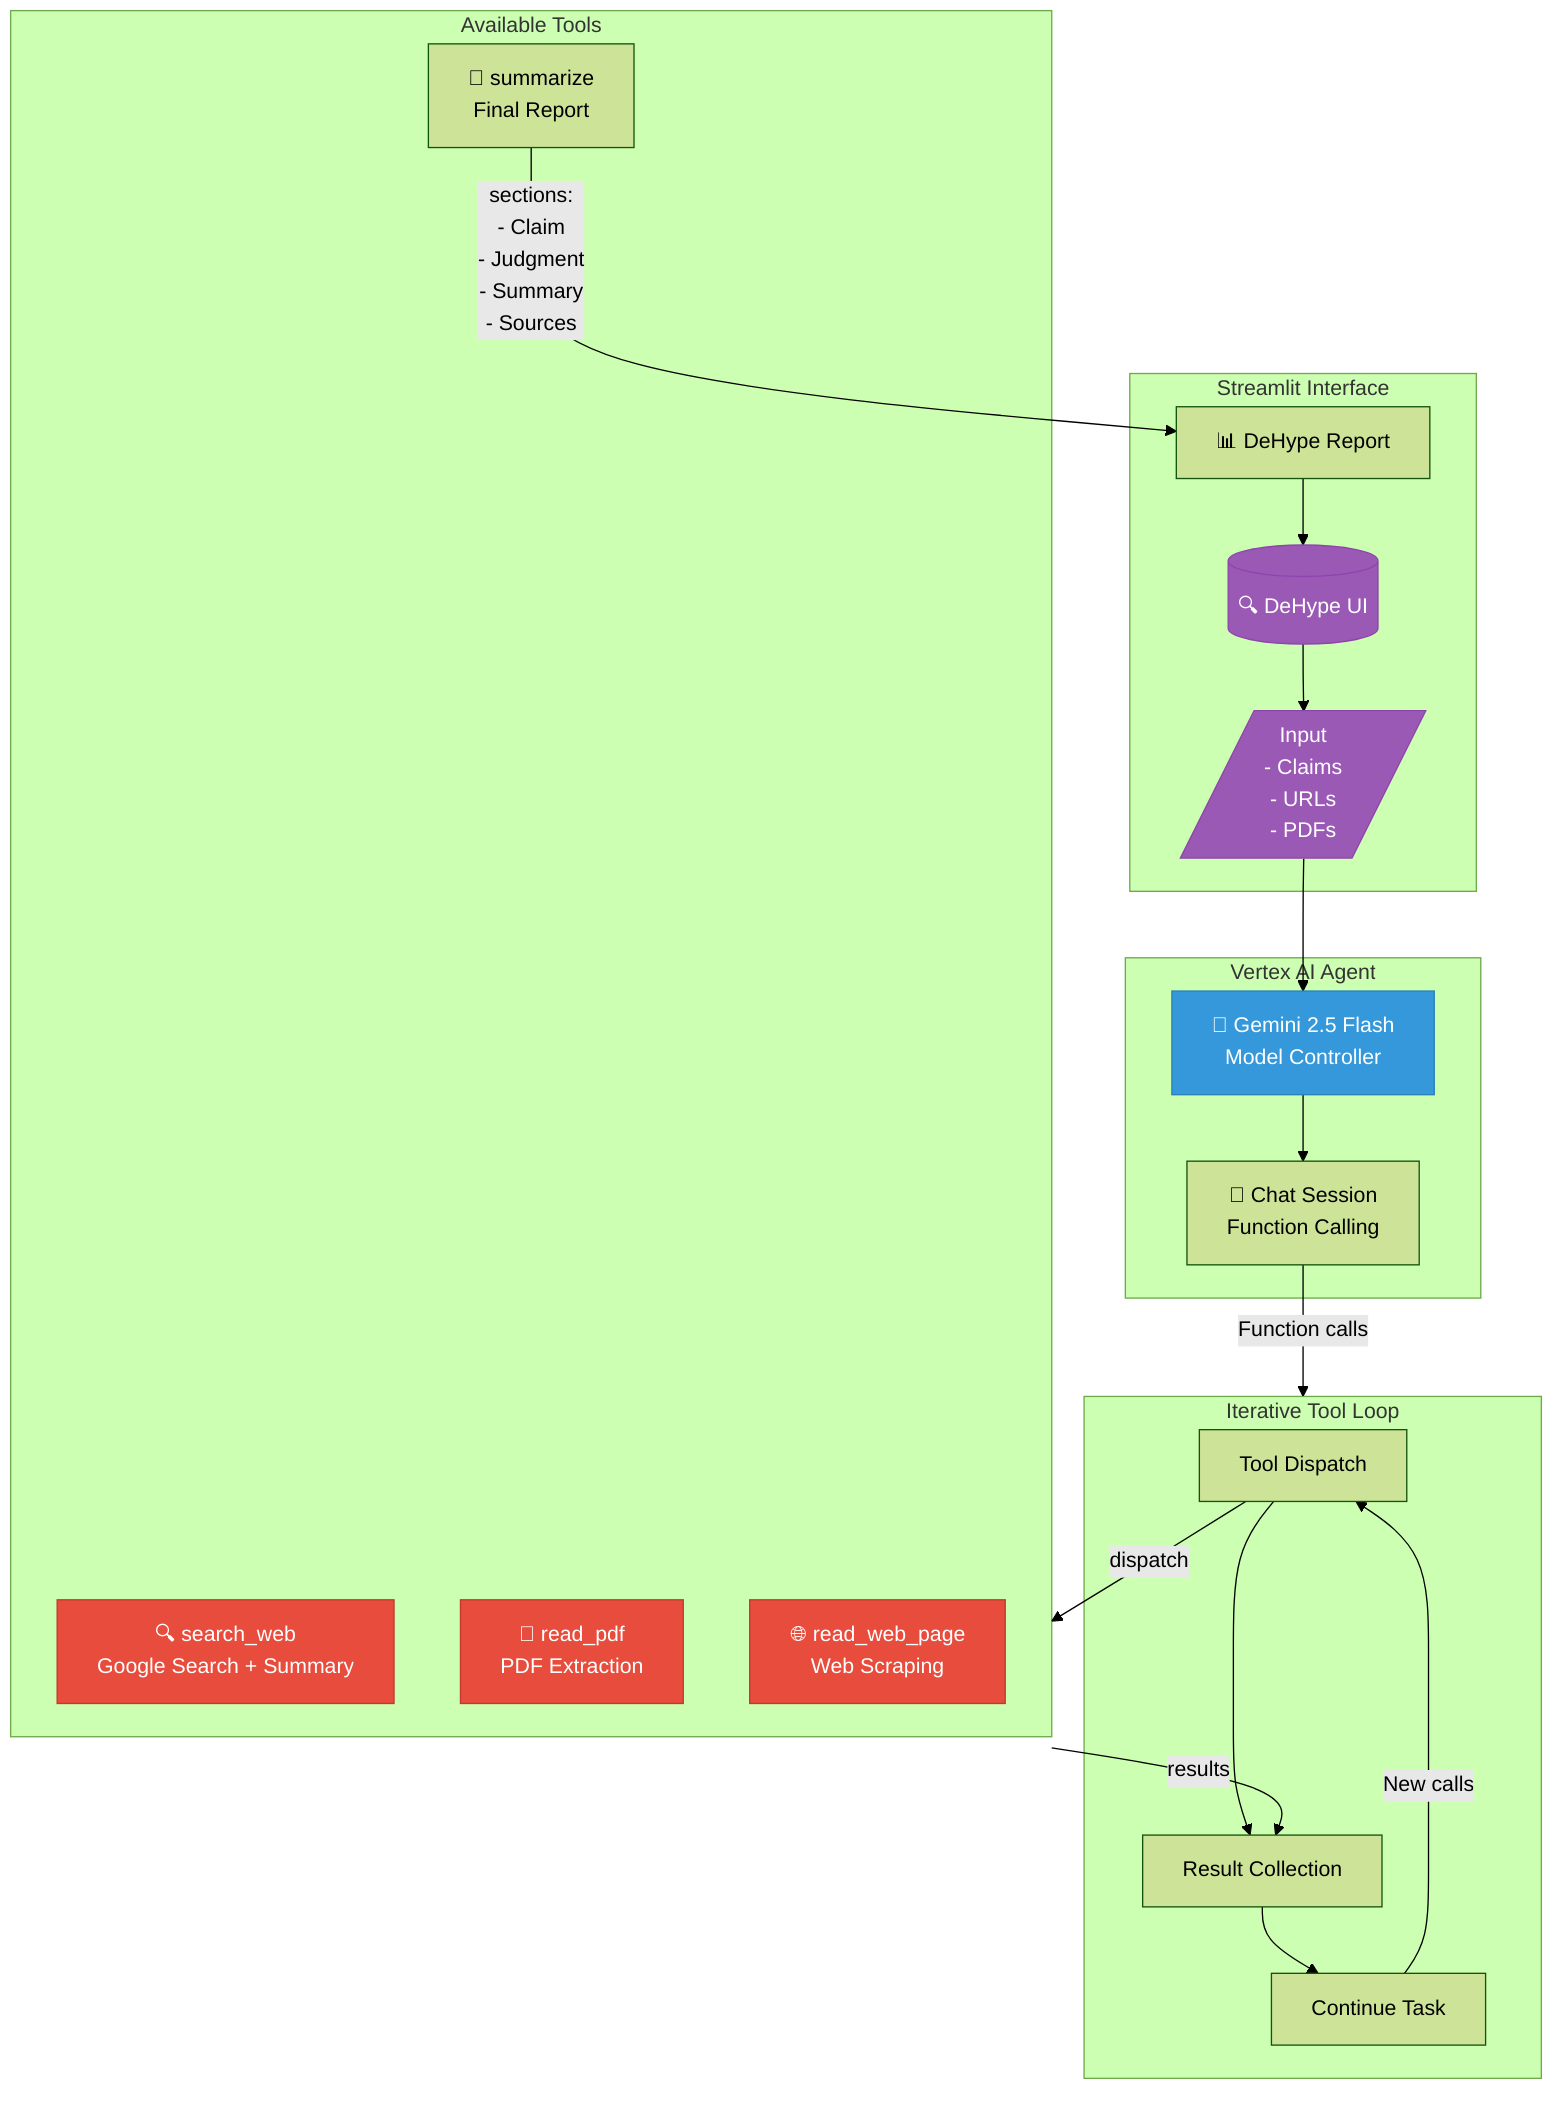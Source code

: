 %%{init: {'theme': 'forest', 'themeVariables': { 'fontSize': '16px'}}}%%
graph TD
    subgraph User_Interface["Streamlit Interface"]
        UI[("🔍 DeHype UI")]
        Input[/"Input\n- Claims\n- URLs\n- PDFs"/]
        Report["📊 DeHype Report"]
    end

    subgraph Main_Agent["Vertex AI Agent"]
        Controller["🧠 Gemini 2.5 Flash\nModel Controller"]
        Chat["💬 Chat Session\nFunction Calling"]
    end

    subgraph Tool_Loop["Iterative Tool Loop"]
        direction TB
        Tool_Call["Tool Dispatch"]
        Tool_Result["Result Collection"]
        Tool_Continue["Continue Task"]

        Tool_Call --> Tool_Result
        Tool_Result --> Tool_Continue
        Tool_Continue -->|"New calls"| Tool_Call
    end

    subgraph Tools["Available Tools"]
        Search["🔍 search_web\nGoogle Search + Summary"]
        PDF["📄 read_pdf\nPDF Extraction"]
        Web["🌐 read_web_page\nWeb Scraping"]
        Sum["📝 summarize\nFinal Report"]
    end

    Input --> Controller
    Controller --> Chat
    Chat -->|"Function calls"| Tool_Loop
    
    Tool_Call -->|"dispatch"| Tools
    Tools -->|"results"| Tool_Result
    
    Sum -->|"sections:\n- Claim\n- Judgment\n- Summary\n- Sources"| Report
    
    UI --> Input
    Report --> UI

    classDef primary fill:#3498db,stroke:#2980b9,color:white;
    classDef secondary fill:#2ecc71,stroke:#27ae60,color:white;
    classDef tool fill:#e74c3c,stroke:#c0392b,color:white;
    classDef ui fill:#9b59b6,stroke:#8e44ad,color:white;

    class Controller,System primary;
    class Context,Source,Verify,Summary secondary;
    class Search,PDF,Web tool;
    class UI,Input ui;